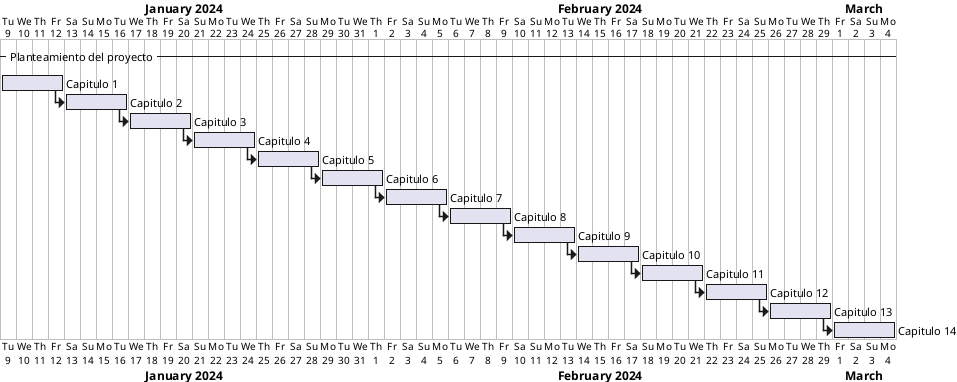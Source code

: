 @startgantt Gantt
ganttscale daily zoom 1


-- Planteamiento del proyecto --
Project starts 2024-01-9

[Capitulo 1] requires 4 days
[Capitulo 2] requires 4 days
[Capitulo 3] requires 4 days
' Por aqui vamos 
[Capitulo 4] requires 4 days
[Capitulo 5] requires 4 days
[Capitulo 6] requires 4 days
[Capitulo 7] requires 4 days
[Capitulo 8] requires 4 days
[Capitulo 9] requires 4 days
[Capitulo 10] requires 4 days
[Capitulo 11] requires 4 days
[Capitulo 12] requires 4 days
[Capitulo 13] requires 4 days
[Capitulo 14] requires 4 days


[Capitulo 2] starts at [Capitulo 1]'s end
[Capitulo 3] starts at [Capitulo 2]'s end
[Capitulo 4] starts at [Capitulo 3]'s end
[Capitulo 5] starts at [Capitulo 4]'s end
[Capitulo 6] starts at [Capitulo 5]'s end
[Capitulo 7] starts at [Capitulo 6]'s end
[Capitulo 8] starts at [Capitulo 7]'s end
[Capitulo 9] starts at [Capitulo 8]'s end
[Capitulo 10] starts at [Capitulo 9]'s end
[Capitulo 11] starts at [Capitulo 10]'s end
[Capitulo 12] starts at [Capitulo 11]'s end
[Capitulo 13] starts at [Capitulo 12]'s end
[Capitulo 14] starts at [Capitulo 13]'s end


@endgantt